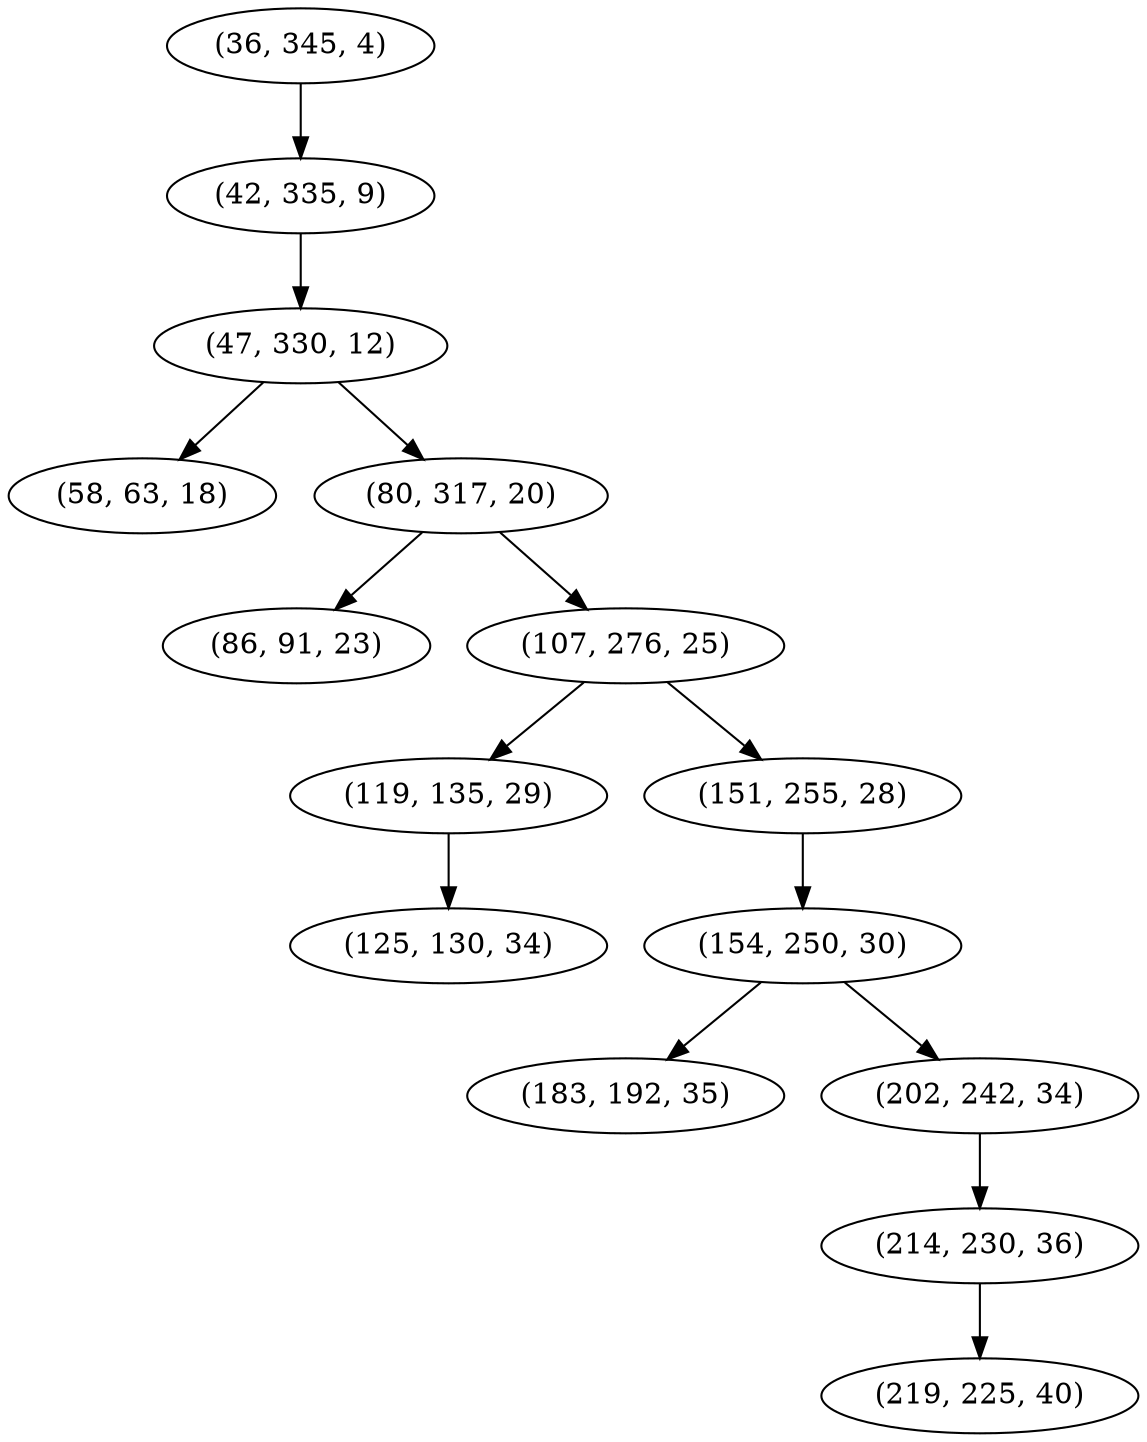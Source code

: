 digraph tree {
    "(36, 345, 4)";
    "(42, 335, 9)";
    "(47, 330, 12)";
    "(58, 63, 18)";
    "(80, 317, 20)";
    "(86, 91, 23)";
    "(107, 276, 25)";
    "(119, 135, 29)";
    "(125, 130, 34)";
    "(151, 255, 28)";
    "(154, 250, 30)";
    "(183, 192, 35)";
    "(202, 242, 34)";
    "(214, 230, 36)";
    "(219, 225, 40)";
    "(36, 345, 4)" -> "(42, 335, 9)";
    "(42, 335, 9)" -> "(47, 330, 12)";
    "(47, 330, 12)" -> "(58, 63, 18)";
    "(47, 330, 12)" -> "(80, 317, 20)";
    "(80, 317, 20)" -> "(86, 91, 23)";
    "(80, 317, 20)" -> "(107, 276, 25)";
    "(107, 276, 25)" -> "(119, 135, 29)";
    "(107, 276, 25)" -> "(151, 255, 28)";
    "(119, 135, 29)" -> "(125, 130, 34)";
    "(151, 255, 28)" -> "(154, 250, 30)";
    "(154, 250, 30)" -> "(183, 192, 35)";
    "(154, 250, 30)" -> "(202, 242, 34)";
    "(202, 242, 34)" -> "(214, 230, 36)";
    "(214, 230, 36)" -> "(219, 225, 40)";
}
